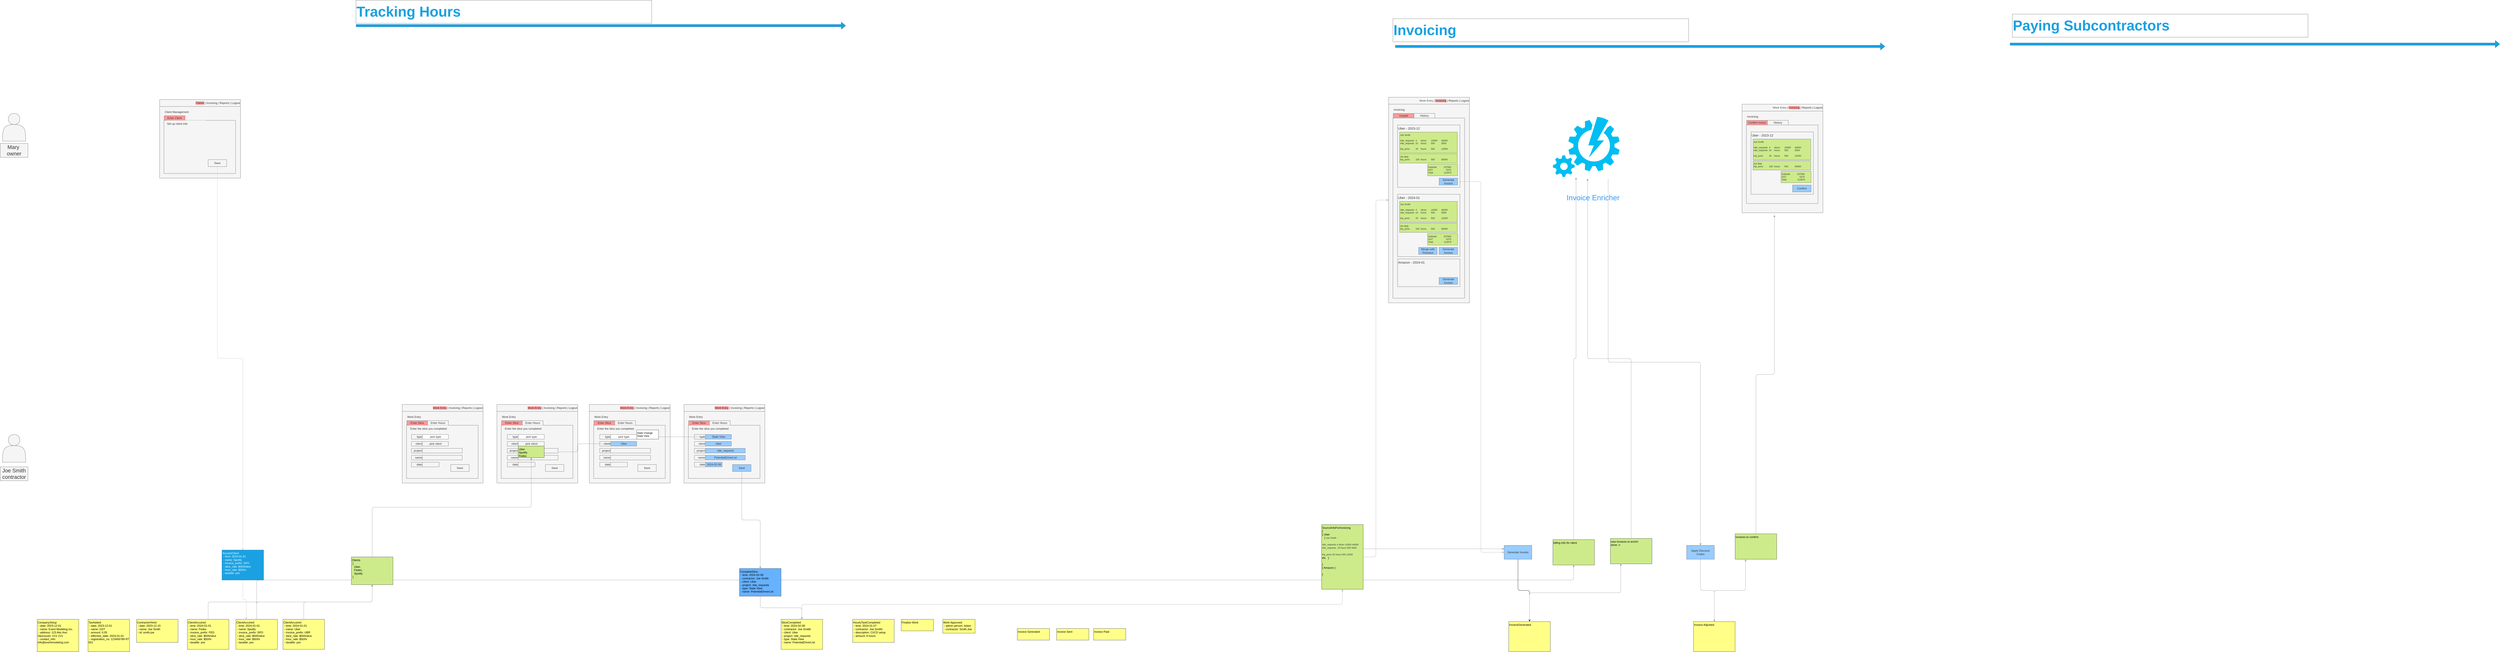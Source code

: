 <mxfile>
    <diagram id="816c2qytRhUF1FWbcgLo" name="Page-1">
        <mxGraphModel dx="2477" dy="2186" grid="1" gridSize="10" guides="1" tooltips="1" connect="1" arrows="1" fold="1" page="1" pageScale="1" pageWidth="16000" pageHeight="6000" math="0" shadow="0">
            <root>
                <mxCell id="0"/>
                <mxCell id="1" parent="0"/>
                <mxCell id="173" style="edgeStyle=elbowEdgeStyle;shape=connector;rounded=1;html=1;labelBackgroundColor=default;strokeColor=#B3B3B3;fontFamily=Helvetica;fontSize=62;fontColor=#1BA1E2;endArrow=classic;elbow=vertical;" edge="1" parent="1" source="2" target="160">
                    <mxGeometry relative="1" as="geometry"/>
                </mxCell>
                <mxCell id="2" value="SliceCompleted&lt;br&gt;&amp;nbsp;- time: 2024-02-08&lt;br&gt;&amp;nbsp;- contractor: Joe Smitth&lt;br&gt;&amp;nbsp;- client: Uber&lt;br&gt;&amp;nbsp;- project: ride_requests&lt;br&gt;&amp;nbsp;- type: State View&lt;br&gt;&amp;nbsp;- name: PotentialDriverList" style="rounded=0;whiteSpace=wrap;html=1;fillColor=#ffff88;strokeColor=#36393d;align=left;verticalAlign=top;fontColor=#000000;" parent="1" vertex="1">
                    <mxGeometry x="3810" y="2760" width="180" height="130" as="geometry"/>
                </mxCell>
                <mxCell id="84" style="edgeStyle=elbowEdgeStyle;shape=connector;rounded=1;elbow=vertical;html=1;entryX=0.5;entryY=1;entryDx=0;entryDy=0;labelBackgroundColor=default;strokeColor=#999999;fontFamily=Helvetica;fontSize=12;fontColor=#000000;endArrow=classic;" parent="1" source="3" target="77" edge="1">
                    <mxGeometry relative="1" as="geometry"/>
                </mxCell>
                <mxCell id="3" value="ClientAccuired&lt;br&gt;&amp;nbsp;- time: 2024-01-01&lt;br&gt;&amp;nbsp;- name: Uber&lt;br&gt;&amp;nbsp;- invoice_prefix: UBR&lt;br&gt;&amp;nbsp;- slice_rate: $500/slice&lt;br&gt;&amp;nbsp;- hour_rate: $50/hr&lt;br&gt;&amp;nbsp;- taxable: yes" style="rounded=0;whiteSpace=wrap;html=1;fillColor=#ffff88;strokeColor=#36393d;align=left;verticalAlign=top;fontColor=#000000;" parent="1" vertex="1">
                    <mxGeometry x="1653.75" y="2760" width="180" height="130" as="geometry"/>
                </mxCell>
                <mxCell id="4" value="HourlyTaskCompleted&lt;br&gt;&amp;nbsp;- time: 2024-01-07&lt;br&gt;&amp;nbsp;- contractor: Joe Smitth&lt;br&gt;&amp;nbsp;- description: CI/CD setup&lt;br&gt;&amp;nbsp;- amount: 8 hours" style="rounded=0;whiteSpace=wrap;html=1;fillColor=#ffff88;strokeColor=#36393d;align=left;verticalAlign=top;fontColor=#000000;" parent="1" vertex="1">
                    <mxGeometry x="4120" y="2760" width="180" height="100" as="geometry"/>
                </mxCell>
                <mxCell id="5" value="Invoice Gererated" style="rounded=0;whiteSpace=wrap;html=1;fillColor=#ffff88;strokeColor=#36393d;align=left;verticalAlign=top;fontColor=#000000;" parent="1" vertex="1">
                    <mxGeometry x="4832.5" y="2800" width="140" height="50" as="geometry"/>
                </mxCell>
                <mxCell id="6" value="Finalize Work" style="rounded=0;whiteSpace=wrap;html=1;fillColor=#ffff88;strokeColor=#36393d;align=left;verticalAlign=top;fontColor=#000000;" parent="1" vertex="1">
                    <mxGeometry x="4330" y="2760" width="140" height="50" as="geometry"/>
                </mxCell>
                <mxCell id="7" value="Work Approved&lt;br&gt;&amp;nbsp;- admin person: Adam&lt;br&gt;&amp;nbsp;- contractor: Smith.Joe" style="rounded=0;whiteSpace=wrap;html=1;fillColor=#ffff88;strokeColor=#36393d;align=left;verticalAlign=top;fontColor=#000000;" parent="1" vertex="1">
                    <mxGeometry x="4510" y="2760" width="140" height="60" as="geometry"/>
                </mxCell>
                <mxCell id="8" value="Invoice Sent" style="rounded=0;whiteSpace=wrap;html=1;fillColor=#ffff88;strokeColor=#36393d;align=left;verticalAlign=top;fontColor=#000000;" parent="1" vertex="1">
                    <mxGeometry x="5002.5" y="2800" width="140" height="50" as="geometry"/>
                </mxCell>
                <mxCell id="9" value="Invoice Paid" style="rounded=0;whiteSpace=wrap;html=1;fillColor=#ffff88;strokeColor=#36393d;align=left;verticalAlign=top;fontColor=#000000;" parent="1" vertex="1">
                    <mxGeometry x="5162.5" y="2800" width="140" height="50" as="geometry"/>
                </mxCell>
                <mxCell id="10" value="ContractorHired&lt;br&gt;&amp;nbsp;- date: 2023-12-15&lt;br&gt;&amp;nbsp;- name: Joe Smith&lt;br&gt;&amp;nbsp;- id: smith.joe&lt;br&gt;&amp;nbsp;" style="rounded=0;whiteSpace=wrap;html=1;fillColor=#ffff88;strokeColor=#36393d;align=left;verticalAlign=top;fontColor=#000000;" parent="1" vertex="1">
                    <mxGeometry x="1020" y="2760" width="180" height="100" as="geometry"/>
                </mxCell>
                <mxCell id="11" value="CompanySetup&lt;br&gt;&amp;nbsp;- date: 2023-12-01&lt;br&gt;&amp;nbsp;- name: Event Modeling Inc.&lt;br&gt;&amp;nbsp;- address: 123 Abc Ave. Vancouver, V1V 1V1&lt;br&gt;&amp;nbsp;- contact_info: info@eventmodeling.com" style="rounded=0;whiteSpace=wrap;html=1;fillColor=#ffff88;strokeColor=#36393d;align=left;verticalAlign=top;fontColor=#000000;" parent="1" vertex="1">
                    <mxGeometry x="590" y="2760" width="180" height="140" as="geometry"/>
                </mxCell>
                <mxCell id="12" value="TaxAdded:&lt;br&gt;&amp;nbsp;- date: 2023-12-01&lt;br&gt;&amp;nbsp;- name: GST&lt;br&gt;&amp;nbsp;- amount: 0.05&lt;br&gt;&amp;nbsp;- effective_date: 2024-01-01&lt;br&gt;&amp;nbsp;- registration_no: 123456789 RT 001" style="rounded=0;whiteSpace=wrap;html=1;fillColor=#ffff88;strokeColor=#36393d;align=left;verticalAlign=top;fontColor=#000000;" parent="1" vertex="1">
                    <mxGeometry x="810" y="2760" width="180" height="140" as="geometry"/>
                </mxCell>
                <mxCell id="14" value="" style="rounded=0;whiteSpace=wrap;html=1;fillColor=#f5f5f5;fontColor=#333333;strokeColor=#666666;" parent="1" vertex="1">
                    <mxGeometry x="2170" y="1830" width="350" height="340" as="geometry"/>
                </mxCell>
                <mxCell id="16" value="Work Entry" style="rounded=0;whiteSpace=wrap;html=1;strokeColor=none;fontFamily=Helvetica;fontSize=12;fontColor=#333333;fillColor=#f5f5f5;align=left;verticalAlign=top;" parent="1" vertex="1">
                    <mxGeometry x="2190" y="1870" width="100" height="30" as="geometry"/>
                </mxCell>
                <mxCell id="17" value="" style="shape=actor;whiteSpace=wrap;html=1;rounded=0;strokeColor=#666666;fontFamily=Helvetica;fontSize=12;fontColor=#333333;fillColor=#f5f5f5;" parent="1" vertex="1">
                    <mxGeometry x="440" y="1960" width="100" height="120" as="geometry"/>
                </mxCell>
                <mxCell id="18" value="" style="shape=actor;whiteSpace=wrap;html=1;rounded=0;strokeColor=#666666;fontFamily=Helvetica;fontSize=12;fontColor=#333333;fillColor=#f5f5f5;" parent="1" vertex="1">
                    <mxGeometry x="440" y="570" width="100" height="120" as="geometry"/>
                </mxCell>
                <mxCell id="19" value="Enter Slice" style="rounded=0;whiteSpace=wrap;html=1;strokeColor=#666666;fontFamily=Helvetica;fontSize=12;fontColor=#333333;fillColor=#FF9999;" parent="1" vertex="1">
                    <mxGeometry x="2190" y="1900" width="90" height="20" as="geometry"/>
                </mxCell>
                <mxCell id="20" value="Enter Hours" style="rounded=0;whiteSpace=wrap;html=1;strokeColor=#666666;fontFamily=Helvetica;fontSize=12;fontColor=#333333;fillColor=#f5f5f5;" parent="1" vertex="1">
                    <mxGeometry x="2280" y="1900" width="90" height="20" as="geometry"/>
                </mxCell>
                <mxCell id="21" value="&lt;span style=&quot;background-color: rgb(255, 153, 153);&quot;&gt;Work Entry&lt;/span&gt; | Invoicing | Reports | Logout" style="rounded=0;whiteSpace=wrap;html=1;strokeColor=#666666;fontFamily=Helvetica;fontSize=12;fontColor=#333333;fillColor=#f5f5f5;align=right;" parent="1" vertex="1">
                    <mxGeometry x="2170" y="1830" width="350" height="30" as="geometry"/>
                </mxCell>
                <mxCell id="22" value="" style="rounded=0;whiteSpace=wrap;html=1;strokeColor=#666666;fontFamily=Helvetica;fontSize=12;fontColor=#333333;fillColor=#f5f5f5;" parent="1" vertex="1">
                    <mxGeometry x="2188.75" y="1920" width="310" height="230" as="geometry"/>
                </mxCell>
                <mxCell id="23" value="" style="rounded=0;whiteSpace=wrap;html=1;strokeColor=#666666;fontFamily=Helvetica;fontSize=12;fontColor=#333333;fillColor=#f5f5f5;" parent="1" vertex="1">
                    <mxGeometry x="2257.5" y="2050" width="172.5" height="20" as="geometry"/>
                </mxCell>
                <mxCell id="24" value="" style="rounded=0;whiteSpace=wrap;html=1;strokeColor=#666666;fontFamily=Helvetica;fontSize=12;fontColor=#333333;fillColor=#f5f5f5;" parent="1" vertex="1">
                    <mxGeometry x="2257.5" y="2080" width="72.5" height="20" as="geometry"/>
                </mxCell>
                <mxCell id="25" value="pick client" style="rounded=0;whiteSpace=wrap;html=1;strokeColor=#666666;fontFamily=Helvetica;fontSize=12;fontColor=#333333;fillColor=#f5f5f5;" parent="1" vertex="1">
                    <mxGeometry x="2257.5" y="1990" width="112.5" height="20" as="geometry"/>
                </mxCell>
                <mxCell id="26" value="client" style="rounded=0;whiteSpace=wrap;html=1;strokeColor=#666666;fontFamily=Helvetica;fontSize=12;fontColor=#333333;fillColor=#f5f5f5;align=right;" parent="1" vertex="1">
                    <mxGeometry x="2210" y="1990" width="47.5" height="20" as="geometry"/>
                </mxCell>
                <mxCell id="27" value="date" style="rounded=0;whiteSpace=wrap;html=1;strokeColor=#666666;fontFamily=Helvetica;fontSize=12;fontColor=#333333;fillColor=#f5f5f5;align=right;" parent="1" vertex="1">
                    <mxGeometry x="2210" y="2080" width="47.5" height="20" as="geometry"/>
                </mxCell>
                <mxCell id="28" value="name" style="rounded=0;whiteSpace=wrap;html=1;strokeColor=#666666;fontFamily=Helvetica;fontSize=12;fontColor=#333333;fillColor=#f5f5f5;align=right;" parent="1" vertex="1">
                    <mxGeometry x="2210" y="2050" width="47.5" height="20" as="geometry"/>
                </mxCell>
                <mxCell id="29" value="Enter the slice you completed:" style="rounded=0;whiteSpace=wrap;html=1;strokeColor=none;fontFamily=Helvetica;fontSize=12;fontColor=#333333;fillColor=#f5f5f5;" parent="1" vertex="1">
                    <mxGeometry x="2200" y="1920" width="170" height="30" as="geometry"/>
                </mxCell>
                <mxCell id="30" value="Save" style="rounded=0;whiteSpace=wrap;html=1;strokeColor=#666666;fontFamily=Helvetica;fontSize=12;fontColor=#333333;fillColor=#f5f5f5;" parent="1" vertex="1">
                    <mxGeometry x="2380" y="2090" width="80" height="30" as="geometry"/>
                </mxCell>
                <mxCell id="45" value="" style="rounded=0;whiteSpace=wrap;html=1;fillColor=#f5f5f5;fontColor=#333333;strokeColor=#666666;" parent="1" vertex="1">
                    <mxGeometry x="2580" y="1830" width="350" height="340" as="geometry"/>
                </mxCell>
                <mxCell id="46" value="Work Entry" style="rounded=0;whiteSpace=wrap;html=1;strokeColor=none;fontFamily=Helvetica;fontSize=12;fontColor=#333333;fillColor=#f5f5f5;align=left;verticalAlign=top;" parent="1" vertex="1">
                    <mxGeometry x="2600" y="1870" width="100" height="30" as="geometry"/>
                </mxCell>
                <mxCell id="47" value="Enter Slice" style="rounded=0;whiteSpace=wrap;html=1;strokeColor=#666666;fontFamily=Helvetica;fontSize=12;fontColor=#333333;fillColor=#FF9999;" parent="1" vertex="1">
                    <mxGeometry x="2600" y="1900" width="90" height="20" as="geometry"/>
                </mxCell>
                <mxCell id="48" value="Enter Hours" style="rounded=0;whiteSpace=wrap;html=1;strokeColor=#666666;fontFamily=Helvetica;fontSize=12;fontColor=#333333;fillColor=#f5f5f5;" parent="1" vertex="1">
                    <mxGeometry x="2690" y="1900" width="90" height="20" as="geometry"/>
                </mxCell>
                <mxCell id="49" value="&lt;span style=&quot;background-color: rgb(255, 153, 153);&quot;&gt;Work Entry&lt;/span&gt; | Invoicing | Reports | Logout" style="rounded=0;whiteSpace=wrap;html=1;strokeColor=#666666;fontFamily=Helvetica;fontSize=12;fontColor=#333333;fillColor=#f5f5f5;align=right;" parent="1" vertex="1">
                    <mxGeometry x="2580" y="1830" width="350" height="30" as="geometry"/>
                </mxCell>
                <mxCell id="50" value="" style="rounded=0;whiteSpace=wrap;html=1;strokeColor=#666666;fontFamily=Helvetica;fontSize=12;fontColor=#333333;fillColor=#f5f5f5;" parent="1" vertex="1">
                    <mxGeometry x="2598.75" y="1920" width="310" height="230" as="geometry"/>
                </mxCell>
                <mxCell id="51" value="" style="rounded=0;whiteSpace=wrap;html=1;strokeColor=#666666;fontFamily=Helvetica;fontSize=12;fontColor=#333333;fillColor=#f5f5f5;" parent="1" vertex="1">
                    <mxGeometry x="2672.5" y="2050" width="172.5" height="20" as="geometry"/>
                </mxCell>
                <mxCell id="52" value="" style="rounded=0;whiteSpace=wrap;html=1;strokeColor=#666666;fontFamily=Helvetica;fontSize=12;fontColor=#333333;fillColor=#f5f5f5;" parent="1" vertex="1">
                    <mxGeometry x="2672.5" y="2080" width="72.5" height="20" as="geometry"/>
                </mxCell>
                <mxCell id="53" value="pick client" style="rounded=0;whiteSpace=wrap;html=1;strokeColor=#666666;fontFamily=Helvetica;fontSize=12;fontColor=#333333;fillColor=#f5f5f5;" parent="1" vertex="1">
                    <mxGeometry x="2672.5" y="1990" width="112.5" height="20" as="geometry"/>
                </mxCell>
                <mxCell id="54" value="client" style="rounded=0;whiteSpace=wrap;html=1;strokeColor=#666666;fontFamily=Helvetica;fontSize=12;fontColor=#333333;fillColor=#f5f5f5;align=right;" parent="1" vertex="1">
                    <mxGeometry x="2625" y="1990" width="47.5" height="20" as="geometry"/>
                </mxCell>
                <mxCell id="55" value="date" style="rounded=0;whiteSpace=wrap;html=1;strokeColor=#666666;fontFamily=Helvetica;fontSize=12;fontColor=#333333;fillColor=#f5f5f5;align=right;" parent="1" vertex="1">
                    <mxGeometry x="2625" y="2080" width="47.5" height="20" as="geometry"/>
                </mxCell>
                <mxCell id="56" value="name" style="rounded=0;whiteSpace=wrap;html=1;strokeColor=#666666;fontFamily=Helvetica;fontSize=12;fontColor=#333333;fillColor=#f5f5f5;align=right;" parent="1" vertex="1">
                    <mxGeometry x="2625" y="2050" width="47.5" height="20" as="geometry"/>
                </mxCell>
                <mxCell id="57" value="Enter the slice you completed:" style="rounded=0;whiteSpace=wrap;html=1;strokeColor=none;fontFamily=Helvetica;fontSize=12;fontColor=#333333;fillColor=#f5f5f5;" parent="1" vertex="1">
                    <mxGeometry x="2610" y="1920" width="170" height="30" as="geometry"/>
                </mxCell>
                <mxCell id="58" value="Save" style="rounded=0;whiteSpace=wrap;html=1;strokeColor=#666666;fontFamily=Helvetica;fontSize=12;fontColor=#333333;fillColor=#f5f5f5;" parent="1" vertex="1">
                    <mxGeometry x="2790" y="2090" width="80" height="30" as="geometry"/>
                </mxCell>
                <mxCell id="59" value="" style="rounded=0;whiteSpace=wrap;html=1;fillColor=#f5f5f5;fontColor=#333333;strokeColor=#666666;" parent="1" vertex="1">
                    <mxGeometry x="3390" y="1830" width="350" height="340" as="geometry"/>
                </mxCell>
                <mxCell id="60" value="Work Entry" style="rounded=0;whiteSpace=wrap;html=1;strokeColor=none;fontFamily=Helvetica;fontSize=12;fontColor=#333333;fillColor=#f5f5f5;align=left;verticalAlign=top;" parent="1" vertex="1">
                    <mxGeometry x="3410" y="1870" width="100" height="30" as="geometry"/>
                </mxCell>
                <mxCell id="61" value="Enter Slice" style="rounded=0;whiteSpace=wrap;html=1;strokeColor=#666666;fontFamily=Helvetica;fontSize=12;fontColor=#333333;fillColor=#FF9999;" parent="1" vertex="1">
                    <mxGeometry x="3410" y="1900" width="90" height="20" as="geometry"/>
                </mxCell>
                <mxCell id="62" value="Enter Hours" style="rounded=0;whiteSpace=wrap;html=1;strokeColor=#666666;fontFamily=Helvetica;fontSize=12;fontColor=#333333;fillColor=#f5f5f5;" parent="1" vertex="1">
                    <mxGeometry x="3500" y="1900" width="90" height="20" as="geometry"/>
                </mxCell>
                <mxCell id="63" value="&lt;span style=&quot;background-color: rgb(255, 153, 153);&quot;&gt;Work Entry&lt;/span&gt; | Invoicing | Reports | Logout" style="rounded=0;whiteSpace=wrap;html=1;strokeColor=#666666;fontFamily=Helvetica;fontSize=12;fontColor=#333333;fillColor=#f5f5f5;align=right;" parent="1" vertex="1">
                    <mxGeometry x="3390" y="1830" width="350" height="30" as="geometry"/>
                </mxCell>
                <mxCell id="64" value="" style="rounded=0;whiteSpace=wrap;html=1;strokeColor=#666666;fontFamily=Helvetica;fontSize=12;fontColor=#333333;fillColor=#f5f5f5;" parent="1" vertex="1">
                    <mxGeometry x="3408.75" y="1920" width="310" height="230" as="geometry"/>
                </mxCell>
                <mxCell id="65" value="PotentialDriverList" style="rounded=0;whiteSpace=wrap;html=1;strokeColor=#666666;fontFamily=Helvetica;fontSize=12;fontColor=#333333;fillColor=#99CCFF;" parent="1" vertex="1">
                    <mxGeometry x="3482.5" y="2050" width="172.5" height="20" as="geometry"/>
                </mxCell>
                <mxCell id="66" value="2024-02-08" style="rounded=0;whiteSpace=wrap;html=1;strokeColor=#666666;fontFamily=Helvetica;fontSize=12;fontColor=#333333;fillColor=#99CCFF;" parent="1" vertex="1">
                    <mxGeometry x="3482.5" y="2080" width="72.5" height="20" as="geometry"/>
                </mxCell>
                <mxCell id="67" value="Uber" style="rounded=0;whiteSpace=wrap;html=1;strokeColor=#666666;fontFamily=Helvetica;fontSize=12;fontColor=#333333;fillColor=#99CCFF;" parent="1" vertex="1">
                    <mxGeometry x="3482.5" y="1990" width="112.5" height="20" as="geometry"/>
                </mxCell>
                <mxCell id="68" value="client" style="rounded=0;whiteSpace=wrap;html=1;strokeColor=#666666;fontFamily=Helvetica;fontSize=12;fontColor=#333333;fillColor=#f5f5f5;align=right;" parent="1" vertex="1">
                    <mxGeometry x="3435" y="1990" width="47.5" height="20" as="geometry"/>
                </mxCell>
                <mxCell id="69" value="date" style="rounded=0;whiteSpace=wrap;html=1;strokeColor=#666666;fontFamily=Helvetica;fontSize=12;fontColor=#333333;fillColor=#f5f5f5;align=right;" parent="1" vertex="1">
                    <mxGeometry x="3435" y="2080" width="47.5" height="20" as="geometry"/>
                </mxCell>
                <mxCell id="70" value="name" style="rounded=0;whiteSpace=wrap;html=1;strokeColor=#666666;fontFamily=Helvetica;fontSize=12;fontColor=#333333;fillColor=#f5f5f5;align=right;" parent="1" vertex="1">
                    <mxGeometry x="3435" y="2050" width="47.5" height="20" as="geometry"/>
                </mxCell>
                <mxCell id="71" value="Enter the slice you completed:" style="rounded=0;whiteSpace=wrap;html=1;strokeColor=none;fontFamily=Helvetica;fontSize=12;fontColor=#333333;fillColor=#f5f5f5;" parent="1" vertex="1">
                    <mxGeometry x="3420" y="1920" width="170" height="30" as="geometry"/>
                </mxCell>
                <mxCell id="86" style="edgeStyle=elbowEdgeStyle;shape=connector;rounded=1;elbow=vertical;html=1;entryX=0.5;entryY=0;entryDx=0;entryDy=0;labelBackgroundColor=default;strokeColor=#999999;fontFamily=Helvetica;fontSize=12;fontColor=#000000;endArrow=classic;" parent="1" source="72" target="85" edge="1">
                    <mxGeometry relative="1" as="geometry"/>
                </mxCell>
                <mxCell id="72" value="Save" style="rounded=0;whiteSpace=wrap;html=1;strokeColor=#666666;fontFamily=Helvetica;fontSize=12;fontColor=#333333;fillColor=#99CCFF;" parent="1" vertex="1">
                    <mxGeometry x="3600" y="2090" width="80" height="30" as="geometry"/>
                </mxCell>
                <mxCell id="83" style="edgeStyle=elbowEdgeStyle;shape=connector;rounded=1;elbow=vertical;html=1;entryX=0.5;entryY=1;entryDx=0;entryDy=0;labelBackgroundColor=default;strokeColor=#999999;fontFamily=Helvetica;fontSize=12;fontColor=#000000;endArrow=classic;" parent="1" source="74" target="77" edge="1">
                    <mxGeometry relative="1" as="geometry"/>
                </mxCell>
                <mxCell id="238" style="edgeStyle=elbowEdgeStyle;shape=connector;rounded=1;elbow=vertical;html=1;entryX=0.5;entryY=1;entryDx=0;entryDy=0;labelBackgroundColor=default;strokeColor=#999999;fontFamily=Helvetica;fontSize=32;fontColor=#3399FF;endArrow=classic;" edge="1" parent="1" source="74" target="237">
                    <mxGeometry relative="1" as="geometry">
                        <Array as="points">
                            <mxPoint x="6950" y="2590"/>
                        </Array>
                    </mxGeometry>
                </mxCell>
                <mxCell id="74" value="ClientAccuired&lt;br&gt;&amp;nbsp;- time: 2024-01-01&lt;br&gt;&amp;nbsp;- name: Spotify&lt;br&gt;&amp;nbsp;- invoice_prefix: SPO&lt;br&gt;&amp;nbsp;- slice_rate: $500/slice&lt;br&gt;&amp;nbsp;- hour_rate: $50/hr&lt;br&gt;&amp;nbsp;- taxable: yes" style="rounded=0;whiteSpace=wrap;html=1;fillColor=#ffff88;strokeColor=#36393d;align=left;verticalAlign=top;fontColor=#000000;" parent="1" vertex="1">
                    <mxGeometry x="1450" y="2760" width="180" height="130" as="geometry"/>
                </mxCell>
                <mxCell id="82" style="edgeStyle=elbowEdgeStyle;shape=connector;rounded=1;html=1;entryX=0.5;entryY=1;entryDx=0;entryDy=0;labelBackgroundColor=default;strokeColor=#999999;fontFamily=Helvetica;fontSize=12;fontColor=#000000;endArrow=classic;elbow=vertical;" parent="1" source="75" target="77" edge="1">
                    <mxGeometry relative="1" as="geometry"/>
                </mxCell>
                <mxCell id="75" value="ClientAccuired&lt;br&gt;&amp;nbsp;- time: 2024-01-01&lt;br&gt;&amp;nbsp;- name: Fedex&lt;br&gt;&amp;nbsp;- invoice_prefix: FED&lt;br&gt;&amp;nbsp;- slice_rate: $500/slice&lt;br&gt;&amp;nbsp;- hour_rate: $50/hr&lt;br&gt;&amp;nbsp;- taxable: yes" style="rounded=0;whiteSpace=wrap;html=1;fillColor=#ffff88;strokeColor=#36393d;align=left;verticalAlign=top;fontColor=#000000;" parent="1" vertex="1">
                    <mxGeometry x="1240" y="2760" width="180" height="130" as="geometry"/>
                </mxCell>
                <mxCell id="80" style="edgeStyle=elbowEdgeStyle;shape=connector;rounded=1;html=1;entryX=0.5;entryY=1;entryDx=0;entryDy=0;labelBackgroundColor=default;strokeColor=#999999;fontFamily=Helvetica;fontSize=12;fontColor=#000000;endArrow=classic;elbow=vertical;" parent="1" source="77" target="73" edge="1">
                    <mxGeometry relative="1" as="geometry"/>
                </mxCell>
                <mxCell id="77" value="Clients&lt;br&gt;&amp;nbsp;[&lt;br&gt;&amp;nbsp; &amp;nbsp;Uber,&lt;br&gt;&amp;nbsp; &amp;nbsp;Fedex,&lt;br&gt;&amp;nbsp; &amp;nbsp;Spotify&lt;br&gt;&amp;nbsp;]" style="rounded=0;whiteSpace=wrap;html=1;fillColor=#cdeb8b;strokeColor=#36393d;align=left;verticalAlign=top;fontColor=#000000;" parent="1" vertex="1">
                    <mxGeometry x="1950" y="2490" width="180" height="120" as="geometry"/>
                </mxCell>
                <mxCell id="130" style="edgeStyle=elbowEdgeStyle;shape=connector;rounded=1;elbow=vertical;html=1;labelBackgroundColor=default;strokeColor=#999999;fontFamily=Helvetica;fontSize=11;fontColor=#000000;endArrow=classic;" parent="1" source="85" target="2" edge="1">
                    <mxGeometry relative="1" as="geometry"/>
                </mxCell>
                <mxCell id="85" value="CompleteSlice&lt;br&gt;&amp;nbsp;- time: 2024-02-08&lt;br&gt;&amp;nbsp;- contractor: Joe Smith&lt;br&gt;&amp;nbsp;- client: Uber&lt;br&gt;&amp;nbsp;- project: ride_requests&lt;br&gt;&amp;nbsp;- type: State View&lt;br&gt;&amp;nbsp;- name: PotentialDriverList" style="rounded=0;whiteSpace=wrap;html=1;fillColor=#66B2FF;strokeColor=#36393d;align=left;verticalAlign=top;fontColor=#000000;" parent="1" vertex="1">
                    <mxGeometry x="3630" y="2540" width="180" height="120" as="geometry"/>
                </mxCell>
                <mxCell id="88" value="State View" style="rounded=0;whiteSpace=wrap;html=1;strokeColor=#666666;fontFamily=Helvetica;fontSize=12;fontColor=#333333;fillColor=#99CCFF;" parent="1" vertex="1">
                    <mxGeometry x="3482.5" y="1960" width="112.5" height="20" as="geometry"/>
                </mxCell>
                <mxCell id="89" value="type" style="rounded=0;whiteSpace=wrap;html=1;strokeColor=#666666;fontFamily=Helvetica;fontSize=12;fontColor=#333333;fillColor=#f5f5f5;align=right;" parent="1" vertex="1">
                    <mxGeometry x="3435" y="1960" width="47.5" height="20" as="geometry"/>
                </mxCell>
                <mxCell id="90" value="pick type" style="rounded=0;whiteSpace=wrap;html=1;strokeColor=#666666;fontFamily=Helvetica;fontSize=12;fontColor=#333333;fillColor=#FFFFFF;" parent="1" vertex="1">
                    <mxGeometry x="2257.5" y="1960" width="112.5" height="20" as="geometry"/>
                </mxCell>
                <mxCell id="91" value="type" style="rounded=0;whiteSpace=wrap;html=1;strokeColor=#666666;fontFamily=Helvetica;fontSize=12;fontColor=#333333;fillColor=#f5f5f5;align=right;" parent="1" vertex="1">
                    <mxGeometry x="2210" y="1960" width="47.5" height="20" as="geometry"/>
                </mxCell>
                <mxCell id="92" value="pick type" style="rounded=0;whiteSpace=wrap;html=1;strokeColor=#666666;fontFamily=Helvetica;fontSize=12;fontColor=#333333;fillColor=#FFFFFF;" parent="1" vertex="1">
                    <mxGeometry x="2672.5" y="1960" width="112.5" height="20" as="geometry"/>
                </mxCell>
                <mxCell id="93" value="type" style="rounded=0;whiteSpace=wrap;html=1;strokeColor=#666666;fontFamily=Helvetica;fontSize=12;fontColor=#333333;fillColor=#f5f5f5;align=right;" parent="1" vertex="1">
                    <mxGeometry x="2625" y="1960" width="47.5" height="20" as="geometry"/>
                </mxCell>
                <mxCell id="108" value="" style="rounded=0;whiteSpace=wrap;html=1;fillColor=#f5f5f5;fontColor=#333333;strokeColor=#666666;" parent="1" vertex="1">
                    <mxGeometry x="2980" y="1830" width="350" height="340" as="geometry"/>
                </mxCell>
                <mxCell id="109" value="Work Entry" style="rounded=0;whiteSpace=wrap;html=1;strokeColor=none;fontFamily=Helvetica;fontSize=12;fontColor=#333333;fillColor=#f5f5f5;align=left;verticalAlign=top;" parent="1" vertex="1">
                    <mxGeometry x="3000" y="1870" width="100" height="30" as="geometry"/>
                </mxCell>
                <mxCell id="110" value="Enter Slice" style="rounded=0;whiteSpace=wrap;html=1;strokeColor=#666666;fontFamily=Helvetica;fontSize=12;fontColor=#333333;fillColor=#FF9999;" parent="1" vertex="1">
                    <mxGeometry x="3000" y="1900" width="90" height="20" as="geometry"/>
                </mxCell>
                <mxCell id="111" value="Enter Hours" style="rounded=0;whiteSpace=wrap;html=1;strokeColor=#666666;fontFamily=Helvetica;fontSize=12;fontColor=#333333;fillColor=#f5f5f5;" parent="1" vertex="1">
                    <mxGeometry x="3090" y="1900" width="90" height="20" as="geometry"/>
                </mxCell>
                <mxCell id="112" value="&lt;span style=&quot;background-color: rgb(255, 153, 153);&quot;&gt;Work Entry&lt;/span&gt; | Invoicing | Reports | Logout" style="rounded=0;whiteSpace=wrap;html=1;strokeColor=#666666;fontFamily=Helvetica;fontSize=12;fontColor=#333333;fillColor=#f5f5f5;align=right;" parent="1" vertex="1">
                    <mxGeometry x="2980" y="1830" width="350" height="30" as="geometry"/>
                </mxCell>
                <mxCell id="113" value="" style="rounded=0;whiteSpace=wrap;html=1;strokeColor=#666666;fontFamily=Helvetica;fontSize=12;fontColor=#333333;fillColor=#f5f5f5;" parent="1" vertex="1">
                    <mxGeometry x="2998.75" y="1920" width="310" height="230" as="geometry"/>
                </mxCell>
                <mxCell id="114" value="" style="rounded=0;whiteSpace=wrap;html=1;strokeColor=#666666;fontFamily=Helvetica;fontSize=12;fontColor=#333333;fillColor=#f5f5f5;" parent="1" vertex="1">
                    <mxGeometry x="3072.5" y="2050" width="172.5" height="20" as="geometry"/>
                </mxCell>
                <mxCell id="115" value="" style="rounded=0;whiteSpace=wrap;html=1;strokeColor=#666666;fontFamily=Helvetica;fontSize=12;fontColor=#333333;fillColor=#f5f5f5;" parent="1" vertex="1">
                    <mxGeometry x="3072.5" y="2080" width="72.5" height="20" as="geometry"/>
                </mxCell>
                <mxCell id="116" value="Uber" style="rounded=0;whiteSpace=wrap;html=1;strokeColor=#666666;fontFamily=Helvetica;fontSize=12;fontColor=#333333;fillColor=#99CCFF;" parent="1" vertex="1">
                    <mxGeometry x="3072.5" y="1990" width="112.5" height="20" as="geometry"/>
                </mxCell>
                <mxCell id="117" value="client" style="rounded=0;whiteSpace=wrap;html=1;strokeColor=#666666;fontFamily=Helvetica;fontSize=12;fontColor=#333333;fillColor=#f5f5f5;align=right;" parent="1" vertex="1">
                    <mxGeometry x="3025" y="1990" width="47.5" height="20" as="geometry"/>
                </mxCell>
                <mxCell id="118" value="date" style="rounded=0;whiteSpace=wrap;html=1;strokeColor=#666666;fontFamily=Helvetica;fontSize=12;fontColor=#333333;fillColor=#f5f5f5;align=right;" parent="1" vertex="1">
                    <mxGeometry x="3025" y="2080" width="47.5" height="20" as="geometry"/>
                </mxCell>
                <mxCell id="119" value="name" style="rounded=0;whiteSpace=wrap;html=1;strokeColor=#666666;fontFamily=Helvetica;fontSize=12;fontColor=#333333;fillColor=#f5f5f5;align=right;" parent="1" vertex="1">
                    <mxGeometry x="3025" y="2050" width="47.5" height="20" as="geometry"/>
                </mxCell>
                <mxCell id="120" value="Enter the slice you completed:" style="rounded=0;whiteSpace=wrap;html=1;strokeColor=none;fontFamily=Helvetica;fontSize=12;fontColor=#333333;fillColor=#f5f5f5;" parent="1" vertex="1">
                    <mxGeometry x="3010" y="1920" width="170" height="30" as="geometry"/>
                </mxCell>
                <mxCell id="121" value="Save" style="rounded=0;whiteSpace=wrap;html=1;strokeColor=#666666;fontFamily=Helvetica;fontSize=12;fontColor=#333333;fillColor=#f5f5f5;" parent="1" vertex="1">
                    <mxGeometry x="3190" y="2090" width="80" height="30" as="geometry"/>
                </mxCell>
                <mxCell id="123" value="pick type" style="rounded=0;whiteSpace=wrap;html=1;strokeColor=#666666;fontFamily=Helvetica;fontSize=12;fontColor=#333333;fillColor=#FFFFFF;" parent="1" vertex="1">
                    <mxGeometry x="3072.5" y="1960" width="112.5" height="20" as="geometry"/>
                </mxCell>
                <mxCell id="124" value="type" style="rounded=0;whiteSpace=wrap;html=1;strokeColor=#666666;fontFamily=Helvetica;fontSize=12;fontColor=#333333;fillColor=#f5f5f5;align=right;" parent="1" vertex="1">
                    <mxGeometry x="3025" y="1960" width="47.5" height="20" as="geometry"/>
                </mxCell>
                <mxCell id="129" style="edgeStyle=elbowEdgeStyle;shape=connector;rounded=1;elbow=vertical;html=1;entryX=1;entryY=0.5;entryDx=0;entryDy=0;labelBackgroundColor=default;strokeColor=#999999;fontFamily=Helvetica;fontSize=11;fontColor=#000000;endArrow=classic;" parent="1" source="125" target="89" edge="1">
                    <mxGeometry relative="1" as="geometry"/>
                </mxCell>
                <mxCell id="125" value="State Change&lt;br style=&quot;font-size: 11px;&quot;&gt;State View" style="rounded=0;whiteSpace=wrap;html=1;strokeColor=#36393d;fontFamily=Helvetica;fontSize=11;fillColor=#FFFFFF;align=left;verticalAlign=top;fontColor=#000000;" parent="1" vertex="1">
                    <mxGeometry x="3185" y="1940" width="95" height="40" as="geometry"/>
                </mxCell>
                <mxCell id="127" style="edgeStyle=elbowEdgeStyle;shape=connector;rounded=1;elbow=vertical;html=1;entryX=1;entryY=0.5;entryDx=0;entryDy=0;labelBackgroundColor=default;strokeColor=#999999;fontFamily=Helvetica;fontSize=11;fontColor=#000000;endArrow=classic;" parent="1" source="73" target="117" edge="1">
                    <mxGeometry relative="1" as="geometry"/>
                </mxCell>
                <mxCell id="131" value="Joe Smith&lt;br style=&quot;font-size: 23px;&quot;&gt;contractor" style="rounded=0;whiteSpace=wrap;html=1;fillColor=#f5f5f5;fontColor=#333333;strokeColor=#666666;fontSize=23;" vertex="1" parent="1">
                    <mxGeometry x="430" y="2100" width="120" height="60" as="geometry"/>
                </mxCell>
                <mxCell id="132" value="Mary&amp;nbsp;&lt;br&gt;owner" style="rounded=0;whiteSpace=wrap;html=1;fillColor=#f5f5f5;fontColor=#333333;strokeColor=#666666;fontSize=23;" vertex="1" parent="1">
                    <mxGeometry x="430" y="700" width="120" height="60" as="geometry"/>
                </mxCell>
                <mxCell id="133" value="" style="rounded=0;whiteSpace=wrap;html=1;fillColor=#f5f5f5;fontColor=#333333;strokeColor=#666666;" vertex="1" parent="1">
                    <mxGeometry x="6440" y="500" width="350" height="890" as="geometry"/>
                </mxCell>
                <mxCell id="134" value="Invoicing" style="rounded=0;whiteSpace=wrap;html=1;strokeColor=none;fontFamily=Helvetica;fontSize=12;fontColor=#333333;fillColor=#f5f5f5;align=left;verticalAlign=top;" vertex="1" parent="1">
                    <mxGeometry x="6460" y="540" width="100" height="30" as="geometry"/>
                </mxCell>
                <mxCell id="135" value="Unpaid" style="rounded=0;whiteSpace=wrap;html=1;strokeColor=#666666;fontFamily=Helvetica;fontSize=12;fontColor=#333333;fillColor=#FF9999;" vertex="1" parent="1">
                    <mxGeometry x="6460" y="570" width="90" height="20" as="geometry"/>
                </mxCell>
                <mxCell id="136" value="History" style="rounded=0;whiteSpace=wrap;html=1;strokeColor=#666666;fontFamily=Helvetica;fontSize=12;fontColor=#333333;fillColor=#f5f5f5;" vertex="1" parent="1">
                    <mxGeometry x="6550" y="570" width="90" height="20" as="geometry"/>
                </mxCell>
                <mxCell id="137" value="&lt;span style=&quot;background-color: rgb(255, 255, 255);&quot;&gt;Work Entry&lt;/span&gt; | &lt;span style=&quot;background-color: rgb(255, 153, 153);&quot;&gt;Invoicing&lt;/span&gt; | Reports | Logout" style="rounded=0;whiteSpace=wrap;html=1;strokeColor=#666666;fontFamily=Helvetica;fontSize=12;fontColor=#333333;fillColor=#f5f5f5;align=right;" vertex="1" parent="1">
                    <mxGeometry x="6440" y="500" width="350" height="30" as="geometry"/>
                </mxCell>
                <mxCell id="138" value="" style="rounded=0;whiteSpace=wrap;html=1;strokeColor=#666666;fontFamily=Helvetica;fontSize=12;fontColor=#333333;fillColor=#f5f5f5;" vertex="1" parent="1">
                    <mxGeometry x="6458.75" y="590" width="310" height="780" as="geometry"/>
                </mxCell>
                <mxCell id="149" value="Uber - 2024-01" style="rounded=0;whiteSpace=wrap;html=1;labelBackgroundColor=none;fontSize=14;fillColor=#f5f5f5;fontColor=#333333;strokeColor=#666666;align=left;verticalAlign=top;" vertex="1" parent="1">
                    <mxGeometry x="6478.75" y="920" width="270" height="270" as="geometry"/>
                </mxCell>
                <mxCell id="146" value="Generate Invoice" style="rounded=0;whiteSpace=wrap;html=1;strokeColor=#666666;fontFamily=Helvetica;fontSize=12;fontColor=#333333;fillColor=#99CCFF;" vertex="1" parent="1">
                    <mxGeometry x="6658.75" y="1150" width="80" height="30" as="geometry"/>
                </mxCell>
                <mxCell id="150" value="Amazon - 2024-01" style="rounded=0;whiteSpace=wrap;html=1;labelBackgroundColor=none;fontSize=14;fillColor=#f5f5f5;fontColor=#333333;strokeColor=#666666;align=left;verticalAlign=top;" vertex="1" parent="1">
                    <mxGeometry x="6478.75" y="1200" width="270" height="120" as="geometry"/>
                </mxCell>
                <mxCell id="183" value="" style="edgeStyle=elbowEdgeStyle;shape=connector;rounded=1;html=1;labelBackgroundColor=default;strokeColor=#B3B3B3;fontFamily=Helvetica;fontSize=62;fontColor=#1BA1E2;endArrow=classic;exitX=1;exitY=0.5;exitDx=0;exitDy=0;" edge="1" parent="1" source="162" target="182">
                    <mxGeometry relative="1" as="geometry"/>
                </mxCell>
                <mxCell id="151" value="Generate Invoice" style="rounded=0;whiteSpace=wrap;html=1;strokeColor=#666666;fontFamily=Helvetica;fontSize=12;fontColor=#333333;fillColor=#99CCFF;" vertex="1" parent="1">
                    <mxGeometry x="6658.75" y="1280" width="80" height="30" as="geometry"/>
                </mxCell>
                <mxCell id="152" value="Joe Smith&lt;br&gt;&lt;br&gt;ride_requests&lt;span style=&quot;white-space: pre;&quot;&gt;&#9;&lt;/span&gt;4&lt;span style=&quot;white-space: pre;&quot;&gt;&#9;&lt;/span&gt;slices&lt;span style=&quot;white-space: pre;&quot;&gt;&#9;&lt;/span&gt;10000&lt;span style=&quot;white-space: pre;&quot;&gt;&#9;&lt;/span&gt;40000&lt;br&gt;ride_requests&amp;nbsp; 10&lt;span style=&quot;white-space: pre;&quot;&gt;&#9;&lt;/span&gt;hours&lt;span style=&quot;white-space: pre;&quot;&gt;&#9;&lt;/span&gt;500&lt;span style=&quot;white-space: pre;&quot;&gt;&#9;&lt;/span&gt;&lt;span style=&quot;white-space: pre;&quot;&gt;&#9;&lt;/span&gt;5000&lt;br&gt;&lt;br&gt;trip_price&lt;span style=&quot;white-space: pre;&quot;&gt;&#9;&lt;/span&gt;&lt;span style=&quot;white-space: pre;&quot;&gt;&#9;&lt;/span&gt;25&lt;span style=&quot;white-space: pre;&quot;&gt;&#9;&lt;/span&gt;hours&lt;span style=&quot;white-space: pre;&quot;&gt;&#9;&lt;/span&gt;500&lt;span style=&quot;white-space: pre;&quot;&gt;&#9;&lt;/span&gt;&lt;span style=&quot;white-space: pre;&quot;&gt;&#9;&lt;/span&gt;12500" style="rounded=0;whiteSpace=wrap;html=1;labelBackgroundColor=none;strokeColor=#666666;fontFamily=Helvetica;fontSize=10;fontColor=#333333;fillColor=#CDEB8B;align=left;verticalAlign=top;" vertex="1" parent="1">
                    <mxGeometry x="6487.5" y="951" width="250" height="90" as="geometry"/>
                </mxCell>
                <mxCell id="153" value="Jim Bob&lt;br&gt;trip_price&lt;span style=&quot;white-space: pre;&quot;&gt;&#9;&lt;/span&gt;&lt;span style=&quot;white-space: pre;&quot;&gt;&#9;&lt;/span&gt;100&lt;span style=&quot;white-space: pre;&quot;&gt;&#9;&lt;/span&gt;hours&lt;span style=&quot;white-space: pre;&quot;&gt;&#9;&lt;/span&gt;500&lt;span style=&quot;white-space: pre;&quot;&gt;&#9;&lt;/span&gt;&lt;span style=&quot;white-space: pre;&quot;&gt;&#9;&lt;/span&gt;50000" style="rounded=0;whiteSpace=wrap;html=1;labelBackgroundColor=none;strokeColor=#666666;fontFamily=Helvetica;fontSize=10;fontColor=#333333;fillColor=#CDEB8B;align=left;verticalAlign=top;" vertex="1" parent="1">
                    <mxGeometry x="6487.5" y="1045" width="250" height="40" as="geometry"/>
                </mxCell>
                <mxCell id="155" value="Subtotal&lt;span style=&quot;white-space: pre;&quot;&gt;&#9;&lt;/span&gt;&lt;span style=&quot;white-space: pre;&quot;&gt;&#9;&lt;/span&gt;107500&lt;br&gt;GST&lt;span style=&quot;white-space: pre;&quot;&gt;&#9;&lt;/span&gt;&lt;span style=&quot;white-space: pre;&quot;&gt;&#9;&lt;/span&gt;&lt;span style=&quot;white-space: pre;&quot;&gt;&#9;&lt;/span&gt;&amp;nbsp; &amp;nbsp; 5375&lt;br&gt;Total&amp;nbsp; &amp;nbsp; &amp;nbsp; &amp;nbsp; &amp;nbsp; &amp;nbsp; &amp;nbsp; &amp;nbsp; &amp;nbsp;112875" style="rounded=0;whiteSpace=wrap;html=1;labelBackgroundColor=none;strokeColor=#666666;fontFamily=Helvetica;fontSize=10;fontColor=#333333;fillColor=#CDEB8B;align=left;verticalAlign=top;" vertex="1" parent="1">
                    <mxGeometry x="6608.75" y="1090" width="130" height="50" as="geometry"/>
                </mxCell>
                <mxCell id="156" value="" style="shape=flexArrow;endArrow=classic;html=1;fontFamily=Helvetica;fontSize=10;fontColor=#333333;fillColor=#1ba1e2;strokeColor=#006EAF;" edge="1" parent="1">
                    <mxGeometry width="50" height="50" relative="1" as="geometry">
                        <mxPoint x="1970" y="190" as="sourcePoint"/>
                        <mxPoint x="4090" y="190" as="targetPoint"/>
                    </mxGeometry>
                </mxCell>
                <mxCell id="157" value="Tracking Hours" style="rounded=0;whiteSpace=wrap;html=1;labelBackgroundColor=none;strokeColor=#666666;fontFamily=Helvetica;fontSize=62;fontColor=#1BA1E2;fillColor=none;align=left;fontStyle=1" vertex="1" parent="1">
                    <mxGeometry x="1970" y="80" width="1280" height="100" as="geometry"/>
                </mxCell>
                <mxCell id="158" value="" style="shape=flexArrow;endArrow=classic;html=1;fontFamily=Helvetica;fontSize=10;fontColor=#333333;fillColor=#1ba1e2;strokeColor=#006EAF;" edge="1" parent="1">
                    <mxGeometry width="50" height="50" relative="1" as="geometry">
                        <mxPoint x="9130" y="270" as="sourcePoint"/>
                        <mxPoint x="11250" y="270" as="targetPoint"/>
                    </mxGeometry>
                </mxCell>
                <mxCell id="159" value="Invoicing" style="rounded=0;whiteSpace=wrap;html=1;labelBackgroundColor=none;strokeColor=#666666;fontFamily=Helvetica;fontSize=62;fontColor=#1BA1E2;fillColor=none;align=left;fontStyle=1" vertex="1" parent="1">
                    <mxGeometry x="6458.75" y="160" width="1280" height="100" as="geometry"/>
                </mxCell>
                <mxCell id="172" style="edgeStyle=elbowEdgeStyle;shape=connector;rounded=1;html=1;labelBackgroundColor=default;strokeColor=#B3B3B3;fontFamily=Helvetica;fontSize=62;fontColor=#1BA1E2;endArrow=classic;" edge="1" parent="1" source="160" target="133">
                    <mxGeometry relative="1" as="geometry"/>
                </mxCell>
                <mxCell id="229" style="edgeStyle=elbowEdgeStyle;elbow=vertical;html=1;entryX=0;entryY=0.25;entryDx=0;entryDy=0;strokeColor=#999999;" edge="1" parent="1" source="160" target="182">
                    <mxGeometry relative="1" as="geometry"/>
                </mxCell>
                <mxCell id="160" value="SourceInfoForInvoicing&lt;br&gt;{&lt;br&gt;{ Uber &lt;br&gt;&amp;nbsp; &amp;nbsp;{ &lt;span style=&quot;color: rgb(51, 51, 51); font-size: 10px;&quot;&gt;Joe Smith&lt;/span&gt;&lt;br style=&quot;color: rgb(51, 51, 51); font-size: 10px;&quot;&gt;&lt;br style=&quot;color: rgb(51, 51, 51); font-size: 10px;&quot;&gt;&lt;span style=&quot;color: rgb(51, 51, 51); font-size: 10px;&quot;&gt;ride_requests&lt;/span&gt;&lt;span style=&quot;color: rgb(51, 51, 51); font-size: 10px;&quot;&gt;&#9;&lt;/span&gt;&lt;span style=&quot;color: rgb(51, 51, 51); font-size: 10px;&quot;&gt;4&lt;/span&gt;&lt;span style=&quot;color: rgb(51, 51, 51); font-size: 10px;&quot;&gt;&#9;&lt;/span&gt;&lt;span style=&quot;color: rgb(51, 51, 51); font-size: 10px;&quot;&gt;slices&lt;/span&gt;&lt;span style=&quot;color: rgb(51, 51, 51); font-size: 10px;&quot;&gt;&#9;&lt;/span&gt;&lt;span style=&quot;color: rgb(51, 51, 51); font-size: 10px;&quot;&gt;10000&lt;/span&gt;&lt;span style=&quot;color: rgb(51, 51, 51); font-size: 10px;&quot;&gt;&#9;&lt;/span&gt;&lt;span style=&quot;color: rgb(51, 51, 51); font-size: 10px;&quot;&gt;40000&lt;/span&gt;&lt;br style=&quot;color: rgb(51, 51, 51); font-size: 10px;&quot;&gt;&lt;span style=&quot;color: rgb(51, 51, 51); font-size: 10px;&quot;&gt;ride_requests&amp;nbsp; 10&lt;/span&gt;&lt;span style=&quot;color: rgb(51, 51, 51); font-size: 10px;&quot;&gt;&#9;&lt;/span&gt;&lt;span style=&quot;color: rgb(51, 51, 51); font-size: 10px;&quot;&gt;hours&lt;/span&gt;&lt;span style=&quot;color: rgb(51, 51, 51); font-size: 10px;&quot;&gt;&#9;&lt;/span&gt;&lt;span style=&quot;color: rgb(51, 51, 51); font-size: 10px;&quot;&gt;500&lt;/span&gt;&lt;span style=&quot;color: rgb(51, 51, 51); font-size: 10px;&quot;&gt;&#9;&lt;/span&gt;&lt;span style=&quot;color: rgb(51, 51, 51); font-size: 10px;&quot;&gt;&#9;&lt;/span&gt;&lt;span style=&quot;color: rgb(51, 51, 51); font-size: 10px;&quot;&gt;5000&lt;/span&gt;&lt;br style=&quot;color: rgb(51, 51, 51); font-size: 10px;&quot;&gt;&lt;br style=&quot;color: rgb(51, 51, 51); font-size: 10px;&quot;&gt;&lt;span style=&quot;color: rgb(51, 51, 51); font-size: 10px;&quot;&gt;trip_price&lt;/span&gt;&lt;span style=&quot;color: rgb(51, 51, 51); font-size: 10px;&quot;&gt;&#9;&lt;/span&gt;&lt;span style=&quot;color: rgb(51, 51, 51); font-size: 10px;&quot;&gt;&#9;&lt;/span&gt;&lt;span style=&quot;color: rgb(51, 51, 51); font-size: 10px;&quot;&gt;25&lt;/span&gt;&lt;span style=&quot;color: rgb(51, 51, 51); font-size: 10px;&quot;&gt;&#9;&lt;/span&gt;&lt;span style=&quot;color: rgb(51, 51, 51); font-size: 10px;&quot;&gt;hours&lt;/span&gt;&lt;span style=&quot;color: rgb(51, 51, 51); font-size: 10px;&quot;&gt;&#9;&lt;/span&gt;&lt;span style=&quot;color: rgb(51, 51, 51); font-size: 10px;&quot;&gt;500&lt;/span&gt;&lt;span style=&quot;color: rgb(51, 51, 51); font-size: 10px;&quot;&gt;&#9;&lt;/span&gt;&lt;span style=&quot;color: rgb(51, 51, 51); font-size: 10px;&quot;&gt;&#9;&lt;/span&gt;&lt;span style=&quot;color: rgb(51, 51, 51); font-size: 10px;&quot;&gt;12500&lt;/span&gt;&lt;br&gt;etc&amp;nbsp; &amp;nbsp;}&lt;br&gt;&amp;nbsp; &amp;nbsp;&lt;br&gt;}&lt;br&gt;{ Amazon }&lt;br&gt;&lt;br&gt;}" style="rounded=0;whiteSpace=wrap;html=1;fillColor=#cdeb8b;strokeColor=#36393d;align=left;verticalAlign=top;fontColor=#000000;" vertex="1" parent="1">
                    <mxGeometry x="6150" y="2350" width="180" height="280" as="geometry"/>
                </mxCell>
                <mxCell id="161" value="Uber - 2023-12" style="rounded=0;whiteSpace=wrap;html=1;labelBackgroundColor=none;fontSize=14;fillColor=#f5f5f5;fontColor=#333333;strokeColor=#666666;align=left;verticalAlign=top;" vertex="1" parent="1">
                    <mxGeometry x="6478.75" y="620" width="270" height="270" as="geometry"/>
                </mxCell>
                <mxCell id="162" value="Generate Invoice" style="rounded=0;whiteSpace=wrap;html=1;strokeColor=#666666;fontFamily=Helvetica;fontSize=12;fontColor=#333333;fillColor=#99CCFF;" vertex="1" parent="1">
                    <mxGeometry x="6658.75" y="850" width="80" height="30" as="geometry"/>
                </mxCell>
                <mxCell id="163" value="Joe Smith&lt;br&gt;&lt;br&gt;ride_requests&lt;span style=&quot;white-space: pre;&quot;&gt;&#9;&lt;/span&gt;4&lt;span style=&quot;white-space: pre;&quot;&gt;&#9;&lt;/span&gt;slices&lt;span style=&quot;white-space: pre;&quot;&gt;&#9;&lt;/span&gt;10000&lt;span style=&quot;white-space: pre;&quot;&gt;&#9;&lt;/span&gt;40000&lt;br&gt;ride_requests&amp;nbsp; 10&lt;span style=&quot;white-space: pre;&quot;&gt;&#9;&lt;/span&gt;hours&lt;span style=&quot;white-space: pre;&quot;&gt;&#9;&lt;/span&gt;500&lt;span style=&quot;white-space: pre;&quot;&gt;&#9;&lt;/span&gt;&lt;span style=&quot;white-space: pre;&quot;&gt;&#9;&lt;/span&gt;5000&lt;br&gt;&lt;br&gt;trip_price&lt;span style=&quot;white-space: pre;&quot;&gt;&#9;&lt;/span&gt;&lt;span style=&quot;white-space: pre;&quot;&gt;&#9;&lt;/span&gt;25&lt;span style=&quot;white-space: pre;&quot;&gt;&#9;&lt;/span&gt;hours&lt;span style=&quot;white-space: pre;&quot;&gt;&#9;&lt;/span&gt;500&lt;span style=&quot;white-space: pre;&quot;&gt;&#9;&lt;/span&gt;&lt;span style=&quot;white-space: pre;&quot;&gt;&#9;&lt;/span&gt;12500" style="rounded=0;whiteSpace=wrap;html=1;labelBackgroundColor=none;strokeColor=#666666;fontFamily=Helvetica;fontSize=10;fontColor=#333333;fillColor=#CDEB8B;align=left;verticalAlign=top;" vertex="1" parent="1">
                    <mxGeometry x="6487.5" y="651" width="250" height="90" as="geometry"/>
                </mxCell>
                <mxCell id="164" value="Jim Bob&lt;br&gt;trip_price&lt;span style=&quot;white-space: pre;&quot;&gt;&#9;&lt;/span&gt;&lt;span style=&quot;white-space: pre;&quot;&gt;&#9;&lt;/span&gt;100&lt;span style=&quot;white-space: pre;&quot;&gt;&#9;&lt;/span&gt;hours&lt;span style=&quot;white-space: pre;&quot;&gt;&#9;&lt;/span&gt;500&lt;span style=&quot;white-space: pre;&quot;&gt;&#9;&lt;/span&gt;&lt;span style=&quot;white-space: pre;&quot;&gt;&#9;&lt;/span&gt;50000" style="rounded=0;whiteSpace=wrap;html=1;labelBackgroundColor=none;strokeColor=#666666;fontFamily=Helvetica;fontSize=10;fontColor=#333333;fillColor=#CDEB8B;align=left;verticalAlign=top;" vertex="1" parent="1">
                    <mxGeometry x="6487.5" y="745" width="250" height="40" as="geometry"/>
                </mxCell>
                <mxCell id="165" value="Subtotal&lt;span style=&quot;white-space: pre;&quot;&gt;&#9;&lt;/span&gt;&lt;span style=&quot;white-space: pre;&quot;&gt;&#9;&lt;/span&gt;107500&lt;br&gt;GST&lt;span style=&quot;white-space: pre;&quot;&gt;&#9;&lt;/span&gt;&lt;span style=&quot;white-space: pre;&quot;&gt;&#9;&lt;/span&gt;&lt;span style=&quot;white-space: pre;&quot;&gt;&#9;&lt;/span&gt;&amp;nbsp; &amp;nbsp; 5375&lt;br&gt;Total&amp;nbsp; &amp;nbsp; &amp;nbsp; &amp;nbsp; &amp;nbsp; &amp;nbsp; &amp;nbsp; &amp;nbsp; &amp;nbsp;112875" style="rounded=0;whiteSpace=wrap;html=1;labelBackgroundColor=none;strokeColor=#666666;fontFamily=Helvetica;fontSize=10;fontColor=#333333;fillColor=#CDEB8B;align=left;verticalAlign=top;" vertex="1" parent="1">
                    <mxGeometry x="6608.75" y="790" width="130" height="50" as="geometry"/>
                </mxCell>
                <mxCell id="166" value="Merge with Previous" style="rounded=0;whiteSpace=wrap;html=1;strokeColor=#666666;fontFamily=Helvetica;fontSize=12;fontColor=#333333;fillColor=#99CCFF;" vertex="1" parent="1">
                    <mxGeometry x="6570" y="1150" width="80" height="30" as="geometry"/>
                </mxCell>
                <mxCell id="174" value="" style="rounded=0;whiteSpace=wrap;html=1;strokeColor=#666666;fontFamily=Helvetica;fontSize=12;fontColor=#333333;fillColor=#f5f5f5;" vertex="1" parent="1">
                    <mxGeometry x="2257.5" y="2020" width="172.5" height="20" as="geometry"/>
                </mxCell>
                <mxCell id="175" value="project" style="rounded=0;whiteSpace=wrap;html=1;strokeColor=#666666;fontFamily=Helvetica;fontSize=12;fontColor=#333333;fillColor=#f5f5f5;align=right;" vertex="1" parent="1">
                    <mxGeometry x="2210" y="2020" width="47.5" height="20" as="geometry"/>
                </mxCell>
                <mxCell id="176" value="" style="rounded=0;whiteSpace=wrap;html=1;strokeColor=#666666;fontFamily=Helvetica;fontSize=12;fontColor=#333333;fillColor=#f5f5f5;" vertex="1" parent="1">
                    <mxGeometry x="2672.5" y="2020" width="172.5" height="20" as="geometry"/>
                </mxCell>
                <mxCell id="177" value="project" style="rounded=0;whiteSpace=wrap;html=1;strokeColor=#666666;fontFamily=Helvetica;fontSize=12;fontColor=#333333;fillColor=#f5f5f5;align=right;" vertex="1" parent="1">
                    <mxGeometry x="2625" y="2020" width="47.5" height="20" as="geometry"/>
                </mxCell>
                <mxCell id="73" value="Uber&lt;br&gt;Spotify&lt;br&gt;&lt;div style=&quot;&quot;&gt;&lt;span style=&quot;background-color: initial;&quot;&gt;Fedex&lt;/span&gt;&lt;/div&gt;" style="rounded=0;whiteSpace=wrap;html=1;strokeColor=#36393d;fontFamily=Helvetica;fontSize=12;fillColor=#cdeb8b;align=left;verticalAlign=top;fontColor=#000000;" parent="1" vertex="1">
                    <mxGeometry x="2672.5" y="2010" width="112.5" height="50" as="geometry"/>
                </mxCell>
                <mxCell id="178" value="" style="rounded=0;whiteSpace=wrap;html=1;strokeColor=#666666;fontFamily=Helvetica;fontSize=12;fontColor=#333333;fillColor=#f5f5f5;" vertex="1" parent="1">
                    <mxGeometry x="3072.5" y="2020" width="172.5" height="20" as="geometry"/>
                </mxCell>
                <mxCell id="179" value="project" style="rounded=0;whiteSpace=wrap;html=1;strokeColor=#666666;fontFamily=Helvetica;fontSize=12;fontColor=#333333;fillColor=#f5f5f5;align=right;" vertex="1" parent="1">
                    <mxGeometry x="3025" y="2020" width="47.5" height="20" as="geometry"/>
                </mxCell>
                <mxCell id="180" value="ride_requests" style="rounded=0;whiteSpace=wrap;html=1;strokeColor=#666666;fontFamily=Helvetica;fontSize=12;fontColor=#333333;fillColor=#99CCFF;" vertex="1" parent="1">
                    <mxGeometry x="3482.5" y="2020" width="172.5" height="20" as="geometry"/>
                </mxCell>
                <mxCell id="181" value="project" style="rounded=0;whiteSpace=wrap;html=1;strokeColor=#666666;fontFamily=Helvetica;fontSize=12;fontColor=#333333;fillColor=#f5f5f5;align=right;" vertex="1" parent="1">
                    <mxGeometry x="3435" y="2020" width="47.5" height="20" as="geometry"/>
                </mxCell>
                <mxCell id="188" style="edgeStyle=elbowEdgeStyle;html=1;entryX=0.5;entryY=0;entryDx=0;entryDy=0;elbow=vertical;" edge="1" parent="1" source="182" target="186">
                    <mxGeometry relative="1" as="geometry"/>
                </mxCell>
                <mxCell id="182" value="Generate Invoice&lt;br&gt;" style="whiteSpace=wrap;html=1;fillColor=#99CCFF;strokeColor=#666666;fontColor=#333333;rounded=0;" vertex="1" parent="1">
                    <mxGeometry x="6940" y="2440" width="120" height="60" as="geometry"/>
                </mxCell>
                <mxCell id="184" value="" style="shape=flexArrow;endArrow=classic;html=1;fontFamily=Helvetica;fontSize=10;fontColor=#333333;fillColor=#1ba1e2;strokeColor=#006EAF;" edge="1" parent="1">
                    <mxGeometry width="50" height="50" relative="1" as="geometry">
                        <mxPoint x="6468.75" y="280" as="sourcePoint"/>
                        <mxPoint x="8588.75" y="280" as="targetPoint"/>
                    </mxGeometry>
                </mxCell>
                <mxCell id="185" value="Paying Subcontractors" style="rounded=0;whiteSpace=wrap;html=1;labelBackgroundColor=none;strokeColor=#666666;fontFamily=Helvetica;fontSize=62;fontColor=#1BA1E2;fillColor=none;align=left;fontStyle=1" vertex="1" parent="1">
                    <mxGeometry x="9140" y="140" width="1280" height="100" as="geometry"/>
                </mxCell>
                <mxCell id="234" style="edgeStyle=elbowEdgeStyle;shape=connector;rounded=1;elbow=vertical;html=1;entryX=0.25;entryY=1;entryDx=0;entryDy=0;labelBackgroundColor=default;strokeColor=#999999;fontFamily=Helvetica;fontSize=32;fontColor=#3399FF;endArrow=classic;" edge="1" parent="1" source="186" target="233">
                    <mxGeometry relative="1" as="geometry"/>
                </mxCell>
                <mxCell id="186" value="InvoiceGenerated&lt;br&gt;" style="rounded=0;whiteSpace=wrap;html=1;fillColor=#ffff88;strokeColor=#36393d;align=left;verticalAlign=top;fontColor=#000000;" vertex="1" parent="1">
                    <mxGeometry x="6960" y="2770" width="180" height="130" as="geometry"/>
                </mxCell>
                <mxCell id="208" value="" style="rounded=0;whiteSpace=wrap;html=1;fillColor=#f5f5f5;fontColor=#333333;strokeColor=#666666;" vertex="1" parent="1">
                    <mxGeometry x="1120" y="510" width="350" height="340" as="geometry"/>
                </mxCell>
                <mxCell id="209" value="Client Management" style="rounded=0;whiteSpace=wrap;html=1;strokeColor=none;fontFamily=Helvetica;fontSize=12;fontColor=#333333;fillColor=#f5f5f5;align=left;verticalAlign=top;" vertex="1" parent="1">
                    <mxGeometry x="1140" y="550" width="150" height="30" as="geometry"/>
                </mxCell>
                <mxCell id="210" value="Enter Client" style="rounded=0;whiteSpace=wrap;html=1;strokeColor=#666666;fontFamily=Helvetica;fontSize=12;fontColor=#333333;fillColor=#FF9999;" vertex="1" parent="1">
                    <mxGeometry x="1140" y="580" width="90" height="20" as="geometry"/>
                </mxCell>
                <mxCell id="212" value="&lt;span style=&quot;background-color: rgb(255, 153, 153);&quot;&gt;Clients&lt;/span&gt;&amp;nbsp;| Invoicing | Reports | Logout" style="rounded=0;whiteSpace=wrap;html=1;strokeColor=#666666;fontFamily=Helvetica;fontSize=12;fontColor=#333333;fillColor=#f5f5f5;align=right;" vertex="1" parent="1">
                    <mxGeometry x="1120" y="510" width="350" height="30" as="geometry"/>
                </mxCell>
                <mxCell id="213" value="" style="rounded=0;whiteSpace=wrap;html=1;strokeColor=#666666;fontFamily=Helvetica;fontSize=12;fontColor=#333333;fillColor=#f5f5f5;" vertex="1" parent="1">
                    <mxGeometry x="1138.75" y="600" width="310" height="230" as="geometry"/>
                </mxCell>
                <mxCell id="220" value="Set up client info" style="rounded=0;whiteSpace=wrap;html=1;strokeColor=none;fontFamily=Helvetica;fontSize=12;fontColor=#333333;fillColor=#f5f5f5;align=left;" vertex="1" parent="1">
                    <mxGeometry x="1150" y="600" width="170" height="30" as="geometry"/>
                </mxCell>
                <mxCell id="227" style="edgeStyle=elbowEdgeStyle;elbow=vertical;html=1;entryX=0.5;entryY=0;entryDx=0;entryDy=0;strokeColor=#CCCCCC;" edge="1" parent="1" source="221" target="226">
                    <mxGeometry relative="1" as="geometry"/>
                </mxCell>
                <mxCell id="221" value="Save" style="rounded=0;whiteSpace=wrap;html=1;strokeColor=#666666;fontFamily=Helvetica;fontSize=12;fontColor=#333333;fillColor=#f5f5f5;" vertex="1" parent="1">
                    <mxGeometry x="1330" y="770" width="80" height="30" as="geometry"/>
                </mxCell>
                <mxCell id="228" style="edgeStyle=elbowEdgeStyle;elbow=vertical;html=1;entryX=0.25;entryY=0;entryDx=0;entryDy=0;strokeColor=#CCCCCC;" edge="1" parent="1" source="226" target="74">
                    <mxGeometry relative="1" as="geometry"/>
                </mxCell>
                <mxCell id="226" value="AccuireClient&lt;br&gt;&amp;nbsp;- time: 2024-01-01&lt;br&gt;&amp;nbsp;- name: Spotify&lt;br&gt;&amp;nbsp;- invoice_prefix: SPO&lt;br&gt;&amp;nbsp;- slice_rate: $500/slice&lt;br&gt;&amp;nbsp;- hour_rate: $50/hr&lt;br&gt;&amp;nbsp;- taxable: yes" style="rounded=0;whiteSpace=wrap;html=1;fillColor=#1ba1e2;strokeColor=#006EAF;align=left;verticalAlign=top;fontColor=#ffffff;" vertex="1" parent="1">
                    <mxGeometry x="1390" y="2460" width="180" height="130" as="geometry"/>
                </mxCell>
                <mxCell id="241" style="edgeStyle=elbowEdgeStyle;shape=connector;rounded=1;elbow=vertical;html=1;entryX=0.5;entryY=0;entryDx=0;entryDy=0;labelBackgroundColor=default;strokeColor=#999999;fontFamily=Helvetica;fontSize=32;fontColor=#3399FF;endArrow=classic;" edge="1" parent="1" source="230" target="240">
                    <mxGeometry relative="1" as="geometry"/>
                </mxCell>
                <mxCell id="230" value="Apply Discount Codes" style="whiteSpace=wrap;html=1;fillColor=#99CCFF;strokeColor=#666666;fontColor=#333333;rounded=0;" vertex="1" parent="1">
                    <mxGeometry x="7730" y="2440" width="120" height="60" as="geometry"/>
                </mxCell>
                <mxCell id="236" style="edgeStyle=elbowEdgeStyle;shape=connector;rounded=1;elbow=vertical;html=1;entryX=0.5;entryY=0;entryDx=0;entryDy=0;labelBackgroundColor=default;strokeColor=#999999;fontFamily=Helvetica;fontSize=32;fontColor=#3399FF;endArrow=classic;exitX=0.828;exitY=1.034;exitDx=0;exitDy=0;exitPerimeter=0;" edge="1" parent="1" source="231" target="230">
                    <mxGeometry relative="1" as="geometry"/>
                </mxCell>
                <mxCell id="231" value="" style="verticalLabelPosition=bottom;html=1;verticalAlign=top;align=center;strokeColor=none;fillColor=#00BEF2;shape=mxgraph.azure.automation;pointerEvents=1;fontFamily=Helvetica;fontSize=11;fontColor=default;" vertex="1" parent="1">
                    <mxGeometry x="7151.11" y="585" width="288.89" height="260" as="geometry"/>
                </mxCell>
                <mxCell id="232" value="Invoice Enricher" style="text;html=1;strokeColor=none;fillColor=none;align=center;verticalAlign=middle;whiteSpace=wrap;rounded=0;fontFamily=Helvetica;fontSize=32;fontColor=#3399FF;" vertex="1" parent="1">
                    <mxGeometry x="7100" y="900" width="450" height="70" as="geometry"/>
                </mxCell>
                <mxCell id="235" style="edgeStyle=elbowEdgeStyle;shape=connector;rounded=1;elbow=vertical;html=1;entryX=0.52;entryY=1.029;entryDx=0;entryDy=0;entryPerimeter=0;labelBackgroundColor=default;strokeColor=#999999;fontFamily=Helvetica;fontSize=32;fontColor=#3399FF;endArrow=classic;" edge="1" parent="1" source="233" target="231">
                    <mxGeometry relative="1" as="geometry"/>
                </mxCell>
                <mxCell id="233" value="new invoices to enrich&lt;br&gt;done: n" style="rounded=0;whiteSpace=wrap;html=1;fillColor=#cdeb8b;strokeColor=#36393d;align=left;verticalAlign=top;fontColor=#000000;" vertex="1" parent="1">
                    <mxGeometry x="7400" y="2410" width="180" height="110" as="geometry"/>
                </mxCell>
                <mxCell id="239" style="edgeStyle=elbowEdgeStyle;shape=connector;rounded=1;elbow=vertical;html=1;entryX=0.347;entryY=1.009;entryDx=0;entryDy=0;entryPerimeter=0;labelBackgroundColor=default;strokeColor=#999999;fontFamily=Helvetica;fontSize=32;fontColor=#3399FF;endArrow=classic;" edge="1" parent="1" source="237" target="231">
                    <mxGeometry relative="1" as="geometry"/>
                </mxCell>
                <mxCell id="237" value="billing info for client" style="rounded=0;whiteSpace=wrap;html=1;fillColor=#cdeb8b;strokeColor=#36393d;align=left;verticalAlign=top;fontColor=#000000;" vertex="1" parent="1">
                    <mxGeometry x="7151.11" y="2415" width="180" height="110" as="geometry"/>
                </mxCell>
                <mxCell id="340" style="edgeStyle=elbowEdgeStyle;shape=connector;rounded=1;elbow=vertical;html=1;entryX=0.25;entryY=1;entryDx=0;entryDy=0;labelBackgroundColor=default;strokeColor=#999999;fontFamily=Helvetica;fontSize=32;fontColor=#3399FF;endArrow=classic;" edge="1" parent="1" source="240" target="339">
                    <mxGeometry relative="1" as="geometry"/>
                </mxCell>
                <mxCell id="240" value="Invoice Adjusted" style="rounded=0;whiteSpace=wrap;html=1;fillColor=#ffff88;strokeColor=#36393d;align=left;verticalAlign=top;fontColor=#000000;" vertex="1" parent="1">
                    <mxGeometry x="7760" y="2770" width="180" height="130" as="geometry"/>
                </mxCell>
                <mxCell id="243" value="" style="rounded=0;whiteSpace=wrap;html=1;fillColor=#f5f5f5;fontColor=#333333;strokeColor=#666666;" vertex="1" parent="1">
                    <mxGeometry x="7970" y="530" width="350" height="470" as="geometry"/>
                </mxCell>
                <mxCell id="244" value="Invoicing" style="rounded=0;whiteSpace=wrap;html=1;strokeColor=none;fontFamily=Helvetica;fontSize=12;fontColor=#333333;fillColor=#f5f5f5;align=left;verticalAlign=top;" vertex="1" parent="1">
                    <mxGeometry x="7990" y="570" width="100" height="30" as="geometry"/>
                </mxCell>
                <mxCell id="245" value="Confirm Ivoice" style="rounded=0;whiteSpace=wrap;html=1;strokeColor=#666666;fontFamily=Helvetica;fontSize=12;fontColor=#333333;fillColor=#FF9999;" vertex="1" parent="1">
                    <mxGeometry x="7990" y="600" width="90" height="20" as="geometry"/>
                </mxCell>
                <mxCell id="246" value="History" style="rounded=0;whiteSpace=wrap;html=1;strokeColor=#666666;fontFamily=Helvetica;fontSize=12;fontColor=#333333;fillColor=#f5f5f5;" vertex="1" parent="1">
                    <mxGeometry x="8080" y="600" width="90" height="20" as="geometry"/>
                </mxCell>
                <mxCell id="247" value="&lt;span style=&quot;background-color: rgb(255, 255, 255);&quot;&gt;Work Entry&lt;/span&gt; | &lt;span style=&quot;background-color: rgb(255, 153, 153);&quot;&gt;Invoicing&lt;/span&gt; | Reports | Logout" style="rounded=0;whiteSpace=wrap;html=1;strokeColor=#666666;fontFamily=Helvetica;fontSize=12;fontColor=#333333;fillColor=#f5f5f5;align=right;" vertex="1" parent="1">
                    <mxGeometry x="7970" y="530" width="350" height="30" as="geometry"/>
                </mxCell>
                <mxCell id="248" value="" style="rounded=0;whiteSpace=wrap;html=1;strokeColor=#666666;fontFamily=Helvetica;fontSize=12;fontColor=#333333;fillColor=#f5f5f5;" vertex="1" parent="1">
                    <mxGeometry x="7988.75" y="620" width="310" height="340" as="geometry"/>
                </mxCell>
                <mxCell id="256" value="Uber - 2023-12" style="rounded=0;whiteSpace=wrap;html=1;labelBackgroundColor=none;fontSize=14;fillColor=#f5f5f5;fontColor=#333333;strokeColor=#666666;align=left;verticalAlign=top;" vertex="1" parent="1">
                    <mxGeometry x="8008.75" y="650" width="270" height="270" as="geometry"/>
                </mxCell>
                <mxCell id="257" value="Confirm" style="rounded=0;whiteSpace=wrap;html=1;strokeColor=#666666;fontFamily=Helvetica;fontSize=12;fontColor=#333333;fillColor=#99CCFF;" vertex="1" parent="1">
                    <mxGeometry x="8188.75" y="880" width="80" height="30" as="geometry"/>
                </mxCell>
                <mxCell id="258" value="Joe Smith&lt;br&gt;&lt;br&gt;ride_requests&lt;span style=&quot;white-space: pre;&quot;&gt;&#9;&lt;/span&gt;4&lt;span style=&quot;white-space: pre;&quot;&gt;&#9;&lt;/span&gt;slices&lt;span style=&quot;white-space: pre;&quot;&gt;&#9;&lt;/span&gt;10000&lt;span style=&quot;white-space: pre;&quot;&gt;&#9;&lt;/span&gt;40000&lt;br&gt;ride_requests&amp;nbsp; 10&lt;span style=&quot;white-space: pre;&quot;&gt;&#9;&lt;/span&gt;hours&lt;span style=&quot;white-space: pre;&quot;&gt;&#9;&lt;/span&gt;500&lt;span style=&quot;white-space: pre;&quot;&gt;&#9;&lt;/span&gt;&lt;span style=&quot;white-space: pre;&quot;&gt;&#9;&lt;/span&gt;5000&lt;br&gt;&lt;br&gt;trip_price&lt;span style=&quot;white-space: pre;&quot;&gt;&#9;&lt;/span&gt;&lt;span style=&quot;white-space: pre;&quot;&gt;&#9;&lt;/span&gt;25&lt;span style=&quot;white-space: pre;&quot;&gt;&#9;&lt;/span&gt;hours&lt;span style=&quot;white-space: pre;&quot;&gt;&#9;&lt;/span&gt;500&lt;span style=&quot;white-space: pre;&quot;&gt;&#9;&lt;/span&gt;&lt;span style=&quot;white-space: pre;&quot;&gt;&#9;&lt;/span&gt;12500" style="rounded=0;whiteSpace=wrap;html=1;labelBackgroundColor=none;strokeColor=#666666;fontFamily=Helvetica;fontSize=10;fontColor=#333333;fillColor=#CDEB8B;align=left;verticalAlign=top;" vertex="1" parent="1">
                    <mxGeometry x="8017.5" y="681" width="250" height="90" as="geometry"/>
                </mxCell>
                <mxCell id="259" value="Jim Bob&lt;br&gt;trip_price&lt;span style=&quot;white-space: pre;&quot;&gt;&#9;&lt;/span&gt;&lt;span style=&quot;white-space: pre;&quot;&gt;&#9;&lt;/span&gt;100&lt;span style=&quot;white-space: pre;&quot;&gt;&#9;&lt;/span&gt;hours&lt;span style=&quot;white-space: pre;&quot;&gt;&#9;&lt;/span&gt;500&lt;span style=&quot;white-space: pre;&quot;&gt;&#9;&lt;/span&gt;&lt;span style=&quot;white-space: pre;&quot;&gt;&#9;&lt;/span&gt;50000" style="rounded=0;whiteSpace=wrap;html=1;labelBackgroundColor=none;strokeColor=#666666;fontFamily=Helvetica;fontSize=10;fontColor=#333333;fillColor=#CDEB8B;align=left;verticalAlign=top;" vertex="1" parent="1">
                    <mxGeometry x="8017.5" y="775" width="250" height="40" as="geometry"/>
                </mxCell>
                <mxCell id="260" value="Subtotal&lt;span style=&quot;white-space: pre;&quot;&gt;&#9;&lt;/span&gt;&lt;span style=&quot;white-space: pre;&quot;&gt;&#9;&lt;/span&gt;107500&lt;br&gt;GST&lt;span style=&quot;white-space: pre;&quot;&gt;&#9;&lt;/span&gt;&lt;span style=&quot;white-space: pre;&quot;&gt;&#9;&lt;/span&gt;&lt;span style=&quot;white-space: pre;&quot;&gt;&#9;&lt;/span&gt;&amp;nbsp; &amp;nbsp; 5375&lt;br&gt;Total&amp;nbsp; &amp;nbsp; &amp;nbsp; &amp;nbsp; &amp;nbsp; &amp;nbsp; &amp;nbsp; &amp;nbsp; &amp;nbsp;112875" style="rounded=0;whiteSpace=wrap;html=1;labelBackgroundColor=none;strokeColor=#666666;fontFamily=Helvetica;fontSize=10;fontColor=#333333;fillColor=#CDEB8B;align=left;verticalAlign=top;" vertex="1" parent="1">
                    <mxGeometry x="8138.75" y="820" width="130" height="50" as="geometry"/>
                </mxCell>
                <mxCell id="341" style="edgeStyle=elbowEdgeStyle;shape=connector;rounded=1;elbow=vertical;html=1;labelBackgroundColor=default;strokeColor=#999999;fontFamily=Helvetica;fontSize=32;fontColor=#3399FF;endArrow=classic;" edge="1" parent="1" source="339">
                    <mxGeometry relative="1" as="geometry">
                        <mxPoint x="8110" y="1010" as="targetPoint"/>
                    </mxGeometry>
                </mxCell>
                <mxCell id="339" value="Ivvoices to confirm" style="rounded=0;whiteSpace=wrap;html=1;fillColor=#cdeb8b;strokeColor=#36393d;align=left;verticalAlign=top;fontColor=#000000;" vertex="1" parent="1">
                    <mxGeometry x="7940" y="2390" width="180" height="110" as="geometry"/>
                </mxCell>
            </root>
        </mxGraphModel>
    </diagram>
</mxfile>